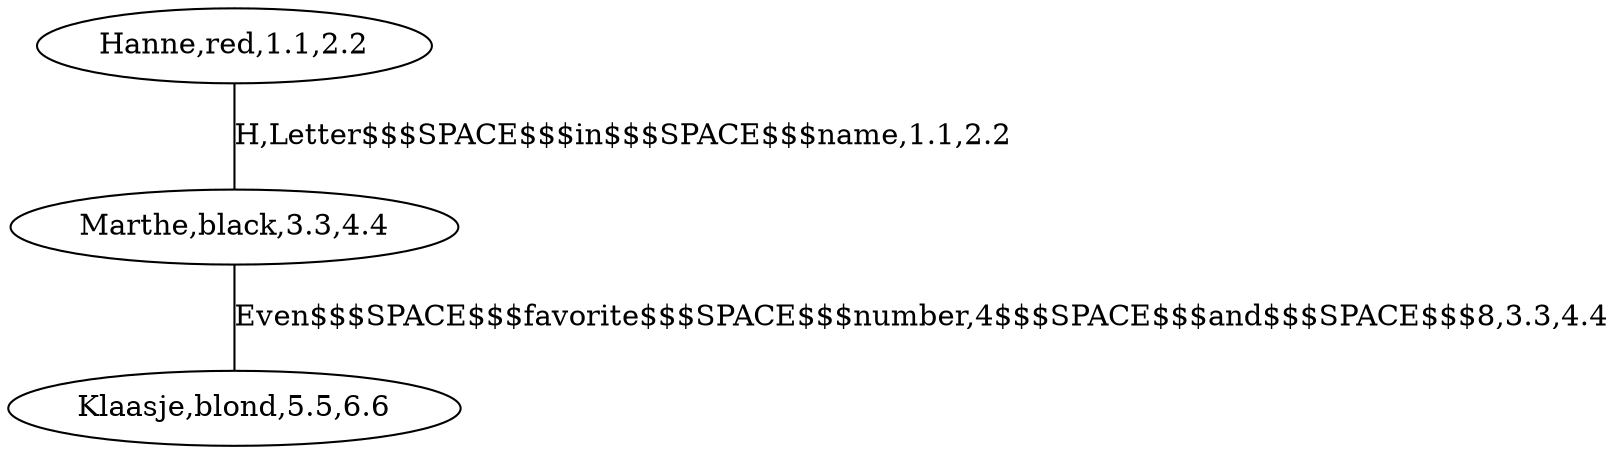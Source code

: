 graph G {
0[label="Marthe,black,3.3,4.4"];
1[label="Hanne,red,1.1,2.2"];
2[label="Klaasje,blond,5.5,6.6"];
1--0 [label="H,Letter$$$SPACE$$$in$$$SPACE$$$name,1.1,2.2"];
0--2 [label="Even$$$SPACE$$$favorite$$$SPACE$$$number,4$$$SPACE$$$and$$$SPACE$$$8,3.3,4.4"];
}
